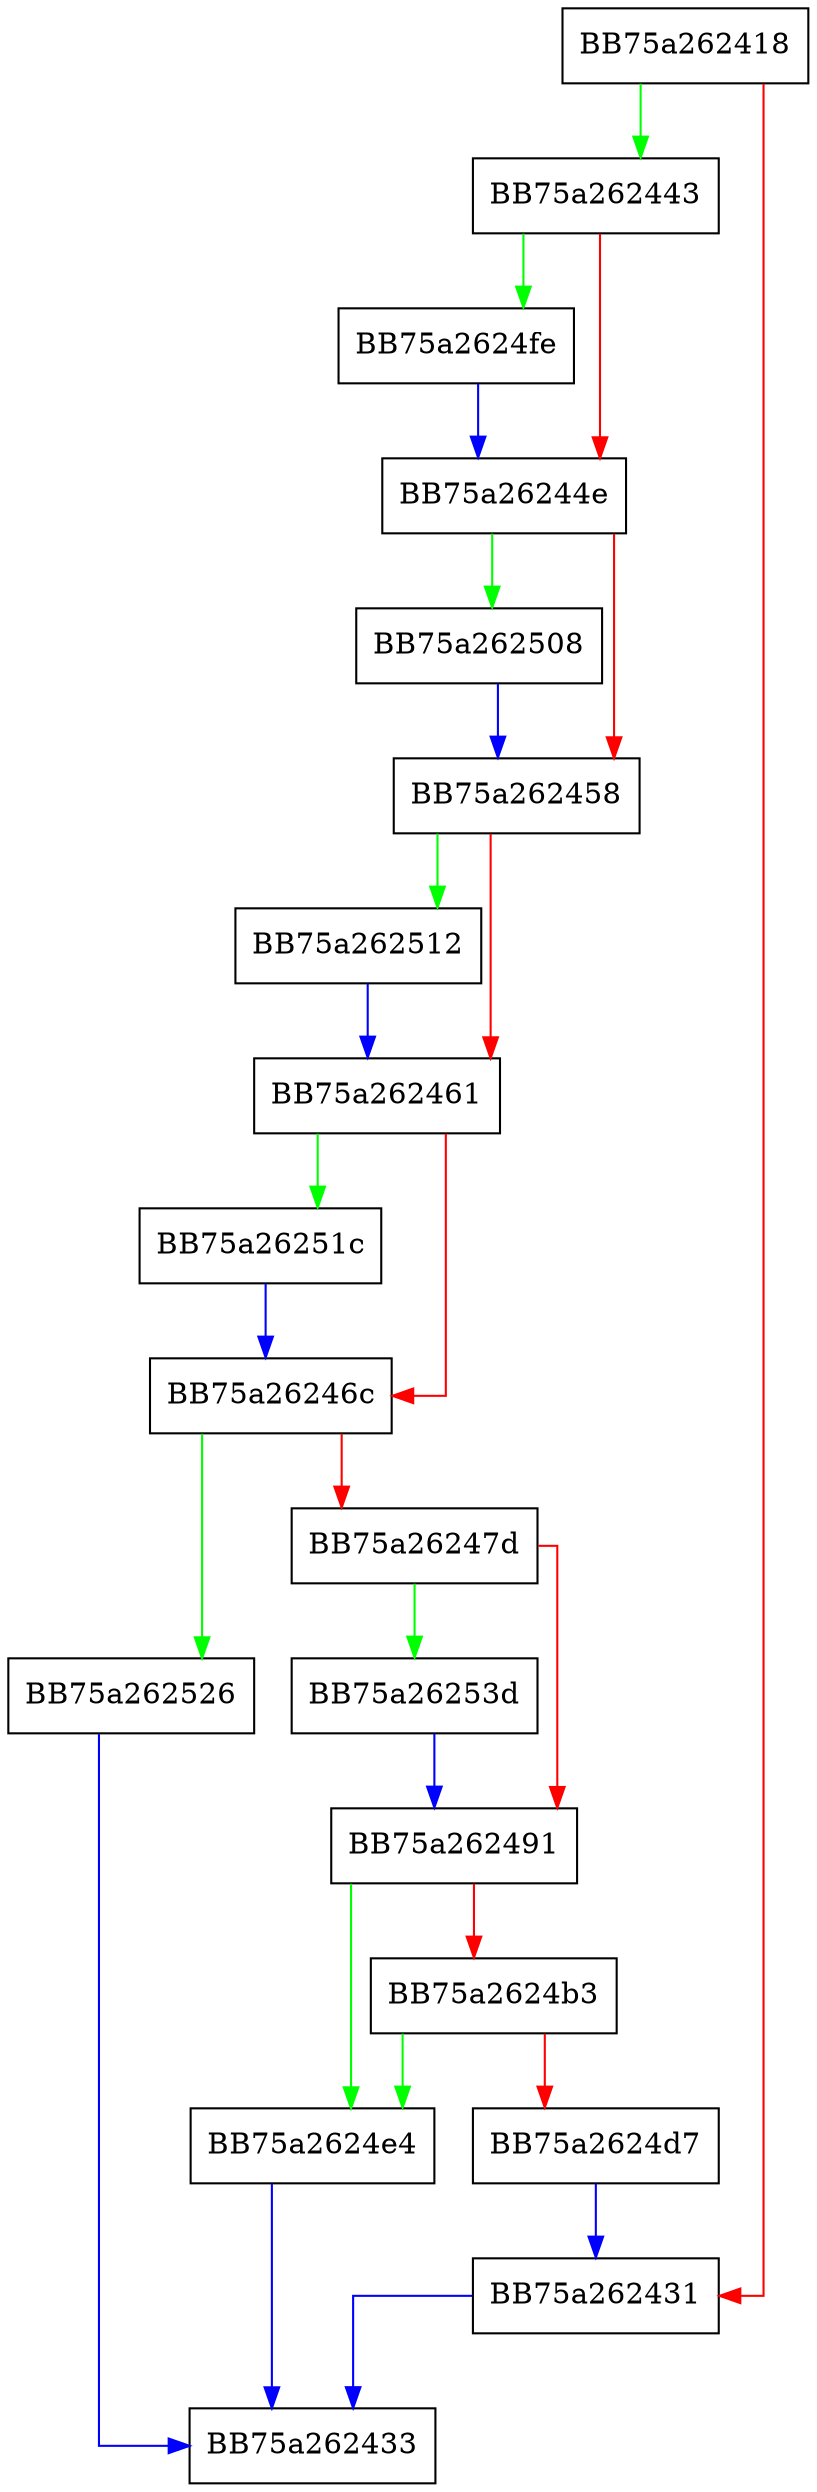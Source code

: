 digraph FlushWriteBuffer {
  node [shape="box"];
  graph [splines=ortho];
  BB75a262418 -> BB75a262443 [color="green"];
  BB75a262418 -> BB75a262431 [color="red"];
  BB75a262431 -> BB75a262433 [color="blue"];
  BB75a262443 -> BB75a2624fe [color="green"];
  BB75a262443 -> BB75a26244e [color="red"];
  BB75a26244e -> BB75a262508 [color="green"];
  BB75a26244e -> BB75a262458 [color="red"];
  BB75a262458 -> BB75a262512 [color="green"];
  BB75a262458 -> BB75a262461 [color="red"];
  BB75a262461 -> BB75a26251c [color="green"];
  BB75a262461 -> BB75a26246c [color="red"];
  BB75a26246c -> BB75a262526 [color="green"];
  BB75a26246c -> BB75a26247d [color="red"];
  BB75a26247d -> BB75a26253d [color="green"];
  BB75a26247d -> BB75a262491 [color="red"];
  BB75a262491 -> BB75a2624e4 [color="green"];
  BB75a262491 -> BB75a2624b3 [color="red"];
  BB75a2624b3 -> BB75a2624e4 [color="green"];
  BB75a2624b3 -> BB75a2624d7 [color="red"];
  BB75a2624d7 -> BB75a262431 [color="blue"];
  BB75a2624e4 -> BB75a262433 [color="blue"];
  BB75a2624fe -> BB75a26244e [color="blue"];
  BB75a262508 -> BB75a262458 [color="blue"];
  BB75a262512 -> BB75a262461 [color="blue"];
  BB75a26251c -> BB75a26246c [color="blue"];
  BB75a262526 -> BB75a262433 [color="blue"];
  BB75a26253d -> BB75a262491 [color="blue"];
}